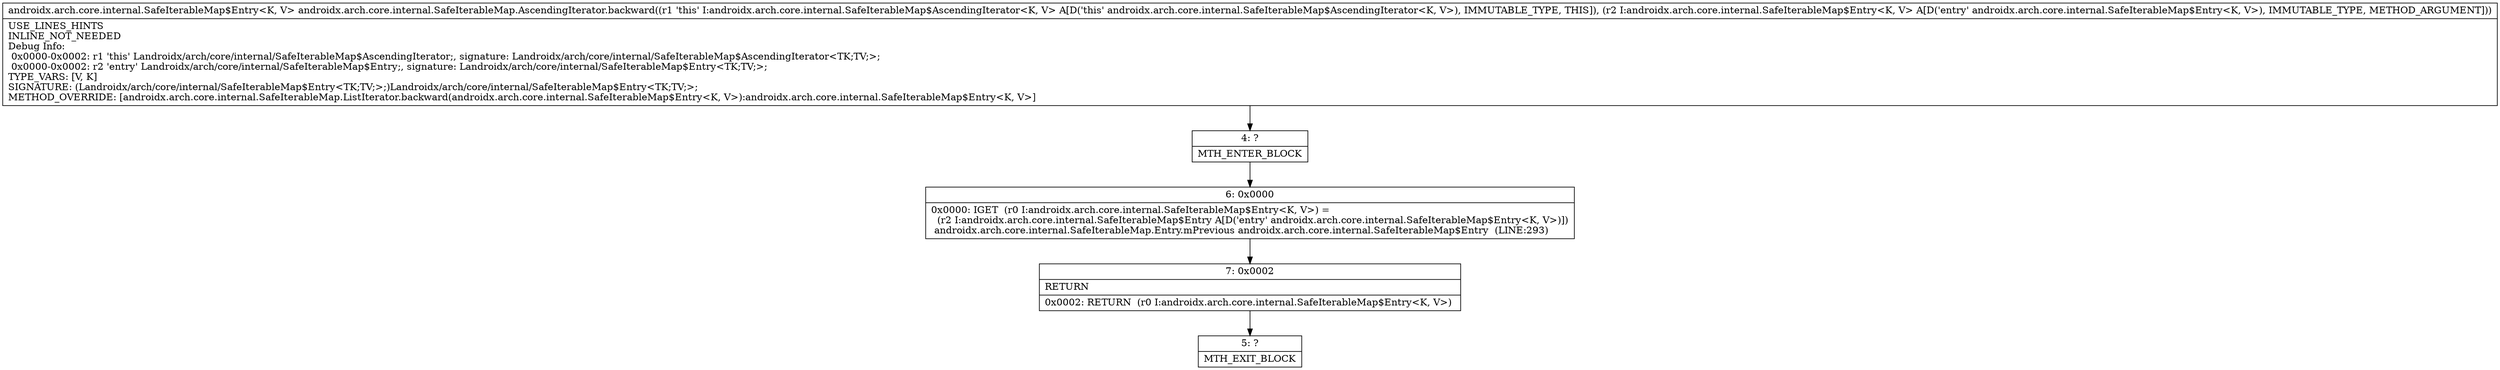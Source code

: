 digraph "CFG forandroidx.arch.core.internal.SafeIterableMap.AscendingIterator.backward(Landroidx\/arch\/core\/internal\/SafeIterableMap$Entry;)Landroidx\/arch\/core\/internal\/SafeIterableMap$Entry;" {
Node_4 [shape=record,label="{4\:\ ?|MTH_ENTER_BLOCK\l}"];
Node_6 [shape=record,label="{6\:\ 0x0000|0x0000: IGET  (r0 I:androidx.arch.core.internal.SafeIterableMap$Entry\<K, V\>) = \l  (r2 I:androidx.arch.core.internal.SafeIterableMap$Entry A[D('entry' androidx.arch.core.internal.SafeIterableMap$Entry\<K, V\>)])\l androidx.arch.core.internal.SafeIterableMap.Entry.mPrevious androidx.arch.core.internal.SafeIterableMap$Entry  (LINE:293)\l}"];
Node_7 [shape=record,label="{7\:\ 0x0002|RETURN\l|0x0002: RETURN  (r0 I:androidx.arch.core.internal.SafeIterableMap$Entry\<K, V\>) \l}"];
Node_5 [shape=record,label="{5\:\ ?|MTH_EXIT_BLOCK\l}"];
MethodNode[shape=record,label="{androidx.arch.core.internal.SafeIterableMap$Entry\<K, V\> androidx.arch.core.internal.SafeIterableMap.AscendingIterator.backward((r1 'this' I:androidx.arch.core.internal.SafeIterableMap$AscendingIterator\<K, V\> A[D('this' androidx.arch.core.internal.SafeIterableMap$AscendingIterator\<K, V\>), IMMUTABLE_TYPE, THIS]), (r2 I:androidx.arch.core.internal.SafeIterableMap$Entry\<K, V\> A[D('entry' androidx.arch.core.internal.SafeIterableMap$Entry\<K, V\>), IMMUTABLE_TYPE, METHOD_ARGUMENT]))  | USE_LINES_HINTS\lINLINE_NOT_NEEDED\lDebug Info:\l  0x0000\-0x0002: r1 'this' Landroidx\/arch\/core\/internal\/SafeIterableMap$AscendingIterator;, signature: Landroidx\/arch\/core\/internal\/SafeIterableMap$AscendingIterator\<TK;TV;\>;\l  0x0000\-0x0002: r2 'entry' Landroidx\/arch\/core\/internal\/SafeIterableMap$Entry;, signature: Landroidx\/arch\/core\/internal\/SafeIterableMap$Entry\<TK;TV;\>;\lTYPE_VARS: [V, K]\lSIGNATURE: (Landroidx\/arch\/core\/internal\/SafeIterableMap$Entry\<TK;TV;\>;)Landroidx\/arch\/core\/internal\/SafeIterableMap$Entry\<TK;TV;\>;\lMETHOD_OVERRIDE: [androidx.arch.core.internal.SafeIterableMap.ListIterator.backward(androidx.arch.core.internal.SafeIterableMap$Entry\<K, V\>):androidx.arch.core.internal.SafeIterableMap$Entry\<K, V\>]\l}"];
MethodNode -> Node_4;Node_4 -> Node_6;
Node_6 -> Node_7;
Node_7 -> Node_5;
}

